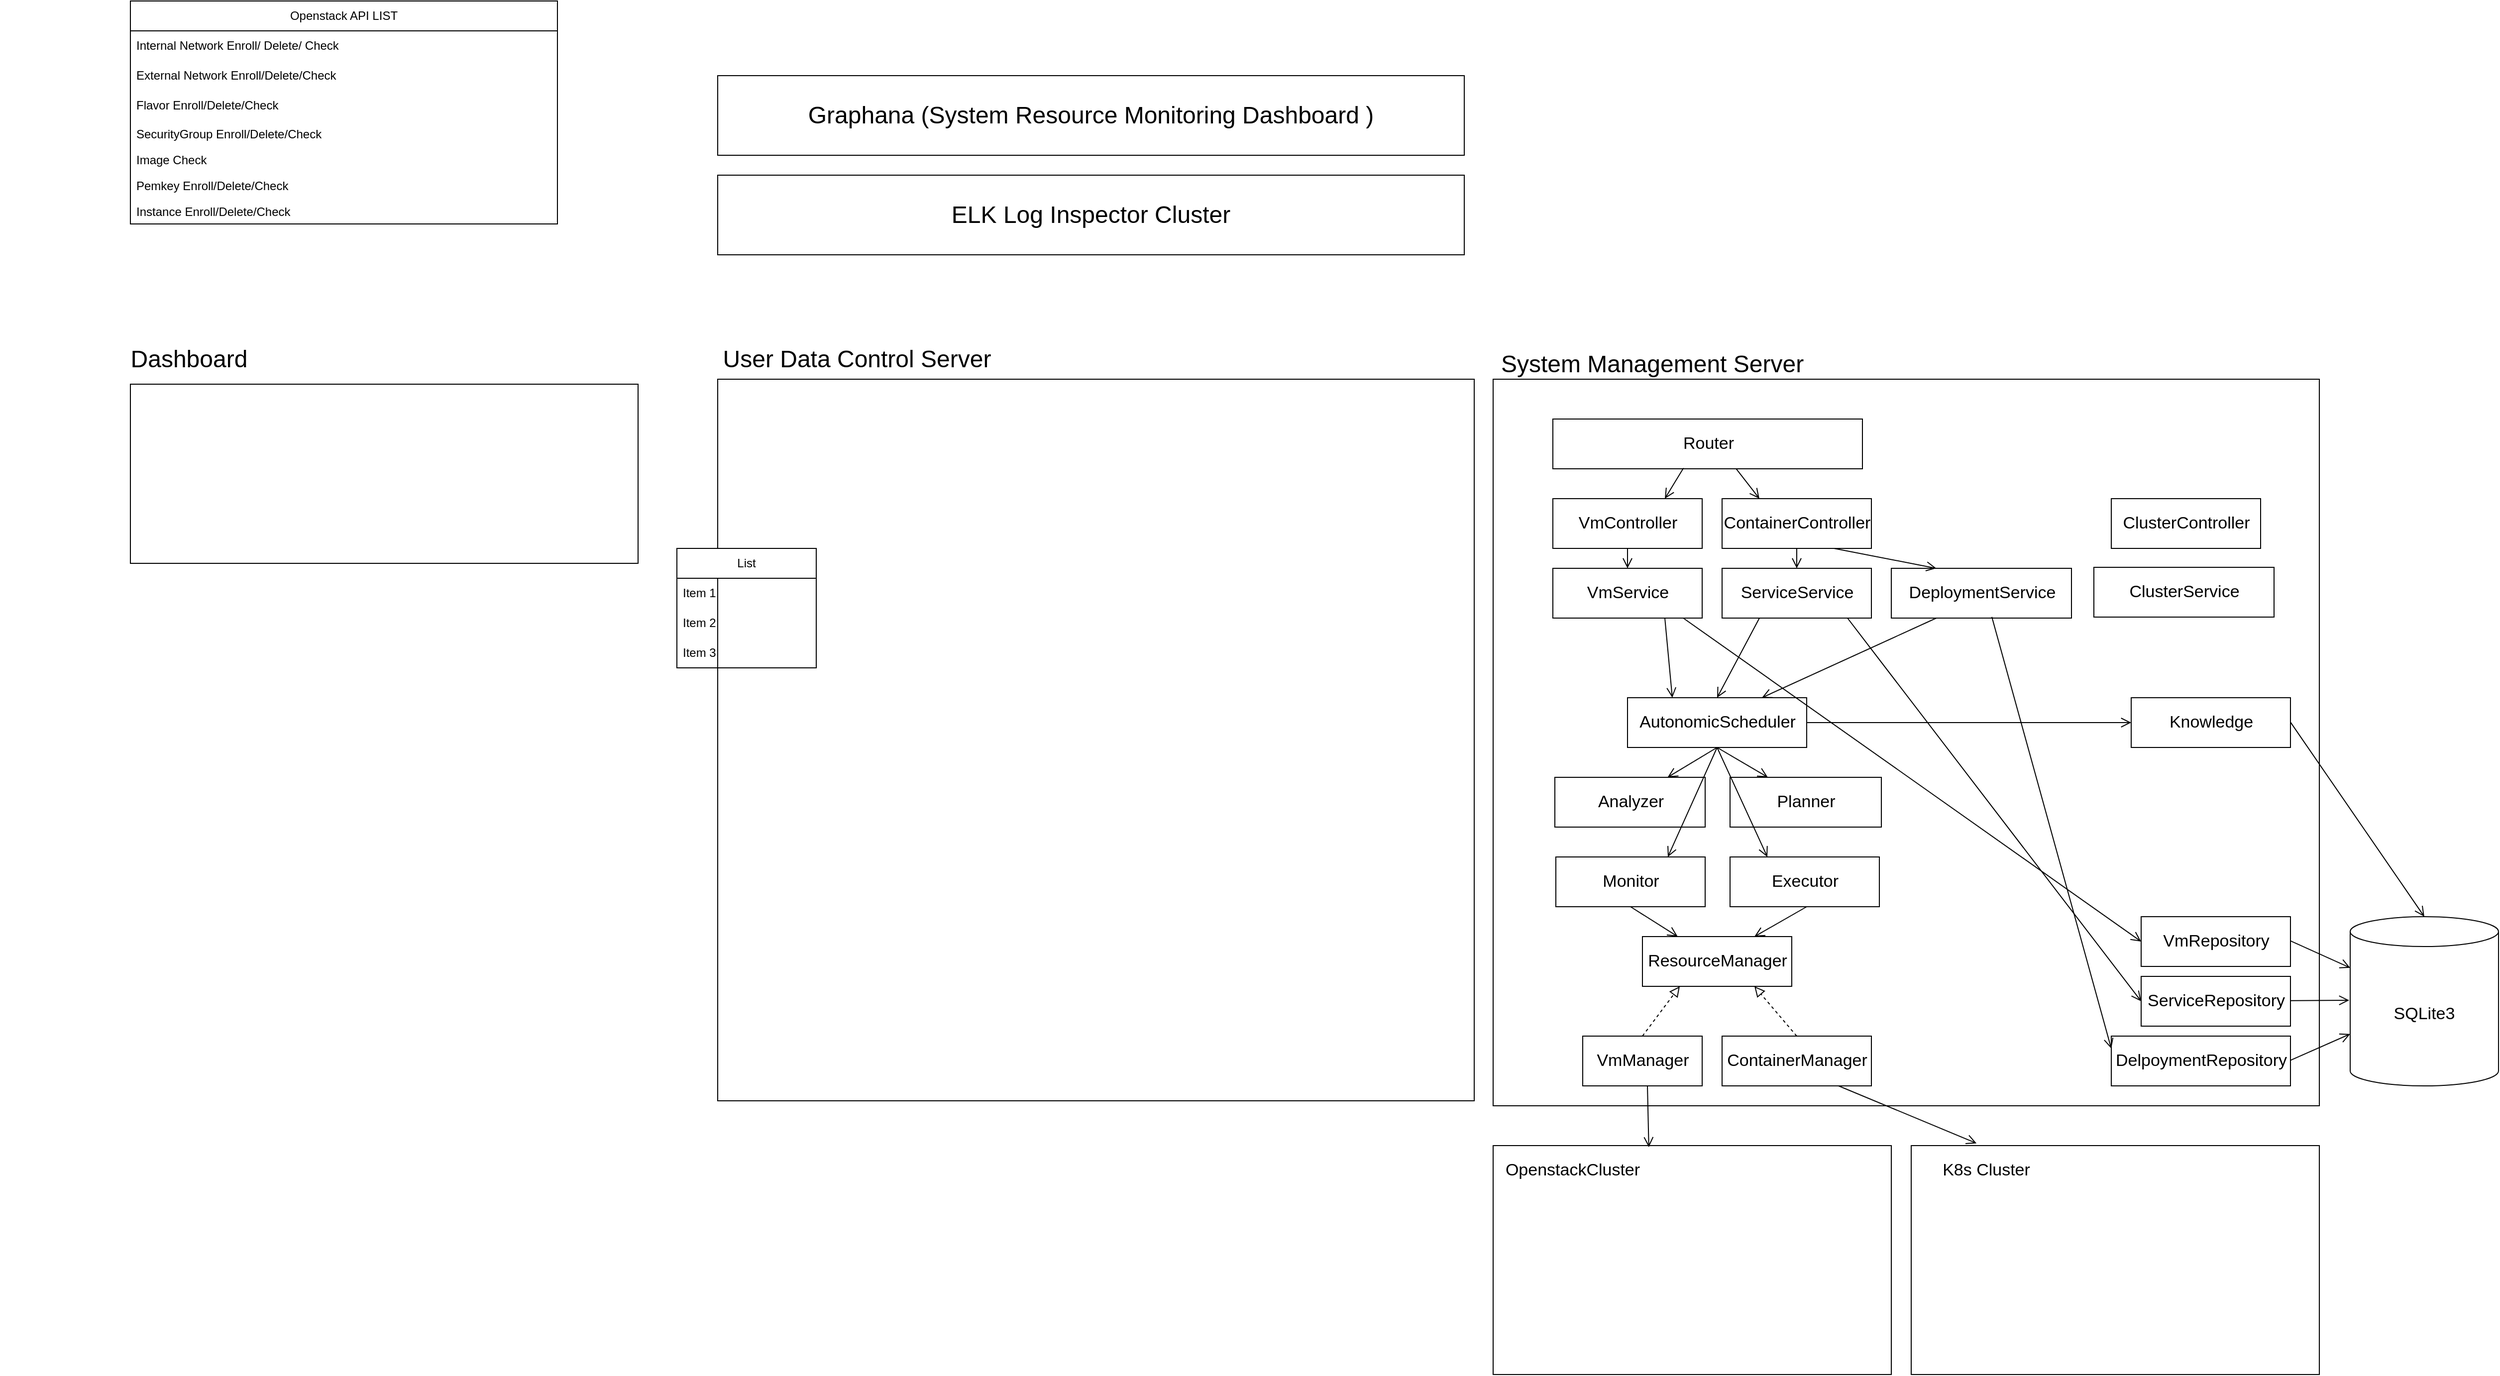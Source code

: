 <mxfile version="20.8.16" type="device" pages="4"><diagram name="페이지-1" id="VS8EvOlENgT7nscVItyU"><mxGraphModel dx="3088" dy="2076" grid="1" gridSize="10" guides="1" tooltips="1" connect="1" arrows="1" fold="1" page="1" pageScale="1" pageWidth="827" pageHeight="1169" math="0" shadow="0"><root><mxCell id="0"/><mxCell id="1" parent="0"/><mxCell id="EbQ_saO3x_G6I4gqRcLP-1" value="" style="rounded=0;whiteSpace=wrap;html=1;" parent="1" vertex="1"><mxGeometry x="320" y="150" width="830" height="730" as="geometry"/></mxCell><mxCell id="EbQ_saO3x_G6I4gqRcLP-2" value="System Management Server" style="text;html=1;strokeColor=none;fillColor=none;align=center;verticalAlign=middle;whiteSpace=wrap;rounded=0;fontSize=24;" parent="1" vertex="1"><mxGeometry x="290" y="120" width="380" height="30" as="geometry"/></mxCell><mxCell id="EbQ_saO3x_G6I4gqRcLP-3" value="" style="rounded=0;whiteSpace=wrap;html=1;fontSize=24;" parent="1" vertex="1"><mxGeometry x="-459" y="150" width="760" height="725" as="geometry"/></mxCell><mxCell id="EbQ_saO3x_G6I4gqRcLP-4" value="User Data Control Server" style="text;html=1;strokeColor=none;fillColor=none;align=center;verticalAlign=middle;whiteSpace=wrap;rounded=0;fontSize=24;" parent="1" vertex="1"><mxGeometry x="-509" y="115" width="380" height="30" as="geometry"/></mxCell><mxCell id="EbQ_saO3x_G6I4gqRcLP-7" value="VmController" style="html=1;fontSize=17;" parent="1" vertex="1"><mxGeometry x="380" y="270" width="150" height="50" as="geometry"/></mxCell><mxCell id="EbQ_saO3x_G6I4gqRcLP-8" value="ContainerController" style="html=1;fontSize=17;" parent="1" vertex="1"><mxGeometry x="550" y="270" width="150" height="50" as="geometry"/></mxCell><mxCell id="EbQ_saO3x_G6I4gqRcLP-9" value="Router" style="html=1;fontSize=17;" parent="1" vertex="1"><mxGeometry x="380" y="190" width="311" height="50" as="geometry"/></mxCell><mxCell id="EbQ_saO3x_G6I4gqRcLP-10" value="VmService" style="html=1;fontSize=17;" parent="1" vertex="1"><mxGeometry x="380" y="340" width="150" height="50" as="geometry"/></mxCell><mxCell id="EbQ_saO3x_G6I4gqRcLP-12" value="VmRepository" style="html=1;fontSize=17;" parent="1" vertex="1"><mxGeometry x="971" y="690" width="150" height="50" as="geometry"/></mxCell><mxCell id="EbQ_saO3x_G6I4gqRcLP-14" value="ResourceManager" style="html=1;fontSize=17;" parent="1" vertex="1"><mxGeometry x="470" y="710" width="150" height="50" as="geometry"/></mxCell><mxCell id="EbQ_saO3x_G6I4gqRcLP-15" value="" style="rounded=0;whiteSpace=wrap;html=1;fontSize=17;" parent="1" vertex="1"><mxGeometry x="320" y="920" width="400" height="230" as="geometry"/></mxCell><mxCell id="EbQ_saO3x_G6I4gqRcLP-16" value="" style="rounded=0;whiteSpace=wrap;html=1;fontSize=17;" parent="1" vertex="1"><mxGeometry x="740" y="920" width="410" height="230" as="geometry"/></mxCell><mxCell id="EbQ_saO3x_G6I4gqRcLP-17" value="OpenstackCluster" style="text;html=1;strokeColor=none;fillColor=none;align=center;verticalAlign=middle;whiteSpace=wrap;rounded=0;fontSize=17;" parent="1" vertex="1"><mxGeometry x="370" y="930" width="60" height="30" as="geometry"/></mxCell><mxCell id="EbQ_saO3x_G6I4gqRcLP-18" value="K8s Cluster" style="text;html=1;strokeColor=none;fillColor=none;align=center;verticalAlign=middle;whiteSpace=wrap;rounded=0;fontSize=17;" parent="1" vertex="1"><mxGeometry x="751" y="930" width="129" height="30" as="geometry"/></mxCell><mxCell id="EbQ_saO3x_G6I4gqRcLP-19" value="VmManager" style="html=1;fontSize=17;" parent="1" vertex="1"><mxGeometry x="410" y="810" width="120" height="50" as="geometry"/></mxCell><mxCell id="EbQ_saO3x_G6I4gqRcLP-20" value="ContainerManager" style="html=1;fontSize=17;" parent="1" vertex="1"><mxGeometry x="550" y="810" width="150" height="50" as="geometry"/></mxCell><mxCell id="EbQ_saO3x_G6I4gqRcLP-21" value="ServiceRepository" style="html=1;fontSize=17;" parent="1" vertex="1"><mxGeometry x="971" y="750" width="150" height="50" as="geometry"/></mxCell><mxCell id="EbQ_saO3x_G6I4gqRcLP-22" value="DelpoymentRepository" style="html=1;fontSize=17;" parent="1" vertex="1"><mxGeometry x="941" y="810" width="180" height="50" as="geometry"/></mxCell><mxCell id="EbQ_saO3x_G6I4gqRcLP-23" value="ServiceService" style="html=1;fontSize=17;" parent="1" vertex="1"><mxGeometry x="550" y="340" width="150" height="50" as="geometry"/></mxCell><mxCell id="EbQ_saO3x_G6I4gqRcLP-24" value="DeploymentService" style="html=1;fontSize=17;" parent="1" vertex="1"><mxGeometry x="720" y="340" width="181" height="50" as="geometry"/></mxCell><mxCell id="EbQ_saO3x_G6I4gqRcLP-25" value="" style="endArrow=block;startArrow=none;endFill=0;startFill=0;endSize=8;html=1;verticalAlign=bottom;dashed=1;labelBackgroundColor=none;rounded=0;fontSize=17;exitX=0.5;exitY=0;exitDx=0;exitDy=0;entryX=0.25;entryY=1;entryDx=0;entryDy=0;" parent="1" source="EbQ_saO3x_G6I4gqRcLP-19" target="EbQ_saO3x_G6I4gqRcLP-14" edge="1"><mxGeometry width="160" relative="1" as="geometry"><mxPoint x="310" y="590" as="sourcePoint"/><mxPoint x="470" y="590" as="targetPoint"/></mxGeometry></mxCell><mxCell id="EbQ_saO3x_G6I4gqRcLP-26" value="" style="endArrow=block;startArrow=none;endFill=0;startFill=0;endSize=8;html=1;verticalAlign=bottom;dashed=1;labelBackgroundColor=none;rounded=0;fontSize=17;exitX=0.5;exitY=0;exitDx=0;exitDy=0;entryX=0.75;entryY=1;entryDx=0;entryDy=0;" parent="1" source="EbQ_saO3x_G6I4gqRcLP-20" target="EbQ_saO3x_G6I4gqRcLP-14" edge="1"><mxGeometry width="160" relative="1" as="geometry"><mxPoint x="310" y="590" as="sourcePoint"/><mxPoint x="470" y="590" as="targetPoint"/></mxGeometry></mxCell><mxCell id="EbQ_saO3x_G6I4gqRcLP-27" value="AutonomicScheduler" style="html=1;fontSize=17;" parent="1" vertex="1"><mxGeometry x="455" y="470" width="180" height="50" as="geometry"/></mxCell><mxCell id="EbQ_saO3x_G6I4gqRcLP-28" value="Monitor" style="html=1;fontSize=17;" parent="1" vertex="1"><mxGeometry x="383" y="630" width="150" height="50" as="geometry"/></mxCell><mxCell id="EbQ_saO3x_G6I4gqRcLP-29" value="Analyzer" style="html=1;fontSize=17;" parent="1" vertex="1"><mxGeometry x="382" y="550" width="151" height="50" as="geometry"/></mxCell><mxCell id="EbQ_saO3x_G6I4gqRcLP-30" value="Planner" style="html=1;fontSize=17;" parent="1" vertex="1"><mxGeometry x="558" y="550" width="152" height="50" as="geometry"/></mxCell><mxCell id="EbQ_saO3x_G6I4gqRcLP-31" value="Executor" style="html=1;fontSize=17;" parent="1" vertex="1"><mxGeometry x="558" y="630" width="150" height="50" as="geometry"/></mxCell><mxCell id="EbQ_saO3x_G6I4gqRcLP-32" value="" style="endArrow=open;startArrow=none;endFill=0;startFill=0;endSize=8;html=1;verticalAlign=bottom;labelBackgroundColor=none;strokeWidth=1;rounded=0;fontSize=17;exitX=0.5;exitY=1;exitDx=0;exitDy=0;" parent="1" source="EbQ_saO3x_G6I4gqRcLP-28" target="EbQ_saO3x_G6I4gqRcLP-14" edge="1"><mxGeometry width="160" relative="1" as="geometry"><mxPoint x="380" y="840" as="sourcePoint"/><mxPoint x="540" y="840" as="targetPoint"/></mxGeometry></mxCell><mxCell id="EbQ_saO3x_G6I4gqRcLP-33" value="" style="endArrow=open;startArrow=none;endFill=0;startFill=0;endSize=8;html=1;verticalAlign=bottom;labelBackgroundColor=none;strokeWidth=1;rounded=0;fontSize=17;entryX=0.25;entryY=0;entryDx=0;entryDy=0;exitX=0.5;exitY=1;exitDx=0;exitDy=0;" parent="1" source="EbQ_saO3x_G6I4gqRcLP-27" target="EbQ_saO3x_G6I4gqRcLP-31" edge="1"><mxGeometry width="160" relative="1" as="geometry"><mxPoint x="380" y="840" as="sourcePoint"/><mxPoint x="540" y="840" as="targetPoint"/></mxGeometry></mxCell><mxCell id="EbQ_saO3x_G6I4gqRcLP-34" value="" style="endArrow=open;startArrow=none;endFill=0;startFill=0;endSize=8;html=1;verticalAlign=bottom;labelBackgroundColor=none;strokeWidth=1;rounded=0;fontSize=17;entryX=0.75;entryY=0;entryDx=0;entryDy=0;" parent="1" target="EbQ_saO3x_G6I4gqRcLP-28" edge="1"><mxGeometry width="160" relative="1" as="geometry"><mxPoint x="545" y="520" as="sourcePoint"/><mxPoint x="705" y="520" as="targetPoint"/></mxGeometry></mxCell><mxCell id="EbQ_saO3x_G6I4gqRcLP-35" value="" style="endArrow=open;startArrow=none;endFill=0;startFill=0;endSize=8;html=1;verticalAlign=bottom;labelBackgroundColor=none;strokeWidth=1;rounded=0;fontSize=17;entryX=0.25;entryY=0;entryDx=0;entryDy=0;exitX=0.5;exitY=1;exitDx=0;exitDy=0;" parent="1" source="EbQ_saO3x_G6I4gqRcLP-27" target="EbQ_saO3x_G6I4gqRcLP-30" edge="1"><mxGeometry width="160" relative="1" as="geometry"><mxPoint x="560" y="520" as="sourcePoint"/><mxPoint x="720" y="520" as="targetPoint"/></mxGeometry></mxCell><mxCell id="EbQ_saO3x_G6I4gqRcLP-36" value="" style="endArrow=open;startArrow=none;endFill=0;startFill=0;endSize=8;html=1;verticalAlign=bottom;labelBackgroundColor=none;strokeWidth=1;rounded=0;fontSize=17;entryX=0.75;entryY=0;entryDx=0;entryDy=0;exitX=0.5;exitY=1;exitDx=0;exitDy=0;" parent="1" source="EbQ_saO3x_G6I4gqRcLP-27" target="EbQ_saO3x_G6I4gqRcLP-29" edge="1"><mxGeometry width="160" relative="1" as="geometry"><mxPoint x="540" y="520" as="sourcePoint"/><mxPoint x="700" y="520" as="targetPoint"/></mxGeometry></mxCell><mxCell id="EbQ_saO3x_G6I4gqRcLP-37" value="" style="endArrow=open;startArrow=none;endFill=0;startFill=0;endSize=8;html=1;verticalAlign=bottom;labelBackgroundColor=none;strokeWidth=1;rounded=0;fontSize=17;entryX=0.75;entryY=0;entryDx=0;entryDy=0;" parent="1" target="EbQ_saO3x_G6I4gqRcLP-14" edge="1"><mxGeometry width="160" relative="1" as="geometry"><mxPoint x="635" y="680" as="sourcePoint"/><mxPoint x="795" y="680" as="targetPoint"/></mxGeometry></mxCell><mxCell id="EbQ_saO3x_G6I4gqRcLP-39" value="" style="endArrow=open;startArrow=none;endFill=0;startFill=0;endSize=8;html=1;verticalAlign=bottom;labelBackgroundColor=none;strokeWidth=1;rounded=0;fontSize=17;entryX=0.25;entryY=0;entryDx=0;entryDy=0;exitX=0.75;exitY=1;exitDx=0;exitDy=0;" parent="1" source="EbQ_saO3x_G6I4gqRcLP-10" target="EbQ_saO3x_G6I4gqRcLP-27" edge="1"><mxGeometry width="160" relative="1" as="geometry"><mxPoint x="451" y="390" as="sourcePoint"/><mxPoint x="611" y="390" as="targetPoint"/></mxGeometry></mxCell><mxCell id="EbQ_saO3x_G6I4gqRcLP-40" value="" style="endArrow=open;startArrow=none;endFill=0;startFill=0;endSize=8;html=1;verticalAlign=bottom;labelBackgroundColor=none;strokeWidth=1;rounded=0;fontSize=17;exitX=0.25;exitY=1;exitDx=0;exitDy=0;entryX=0.5;entryY=0;entryDx=0;entryDy=0;" parent="1" source="EbQ_saO3x_G6I4gqRcLP-23" target="EbQ_saO3x_G6I4gqRcLP-27" edge="1"><mxGeometry width="160" relative="1" as="geometry"><mxPoint x="421" y="680" as="sourcePoint"/><mxPoint x="581" y="680" as="targetPoint"/></mxGeometry></mxCell><mxCell id="EbQ_saO3x_G6I4gqRcLP-41" value="" style="endArrow=open;startArrow=none;endFill=0;startFill=0;endSize=8;html=1;verticalAlign=bottom;labelBackgroundColor=none;strokeWidth=1;rounded=0;fontSize=17;exitX=0.25;exitY=1;exitDx=0;exitDy=0;entryX=0.75;entryY=0;entryDx=0;entryDy=0;" parent="1" source="EbQ_saO3x_G6I4gqRcLP-24" target="EbQ_saO3x_G6I4gqRcLP-27" edge="1"><mxGeometry width="160" relative="1" as="geometry"><mxPoint x="421" y="680" as="sourcePoint"/><mxPoint x="581" y="680" as="targetPoint"/></mxGeometry></mxCell><mxCell id="EbQ_saO3x_G6I4gqRcLP-43" value="" style="endArrow=open;startArrow=none;endFill=0;startFill=0;endSize=8;html=1;verticalAlign=bottom;labelBackgroundColor=none;strokeWidth=1;rounded=0;fontSize=17;entryX=0;entryY=0.25;entryDx=0;entryDy=0;" parent="1" target="EbQ_saO3x_G6I4gqRcLP-22" edge="1"><mxGeometry width="160" relative="1" as="geometry"><mxPoint x="821" y="388.82" as="sourcePoint"/><mxPoint x="981" y="388.82" as="targetPoint"/></mxGeometry></mxCell><mxCell id="EbQ_saO3x_G6I4gqRcLP-44" value="" style="endArrow=open;startArrow=none;endFill=0;startFill=0;endSize=8;html=1;verticalAlign=bottom;labelBackgroundColor=none;strokeWidth=1;rounded=0;fontSize=17;entryX=0;entryY=0.5;entryDx=0;entryDy=0;" parent="1" target="EbQ_saO3x_G6I4gqRcLP-21" edge="1"><mxGeometry width="160" relative="1" as="geometry"><mxPoint x="676" y="390" as="sourcePoint"/><mxPoint x="836" y="390" as="targetPoint"/></mxGeometry></mxCell><mxCell id="EbQ_saO3x_G6I4gqRcLP-45" value="" style="endArrow=open;startArrow=none;endFill=0;startFill=0;endSize=8;html=1;verticalAlign=bottom;labelBackgroundColor=none;strokeWidth=1;rounded=0;fontSize=17;entryX=0;entryY=0.5;entryDx=0;entryDy=0;" parent="1" target="EbQ_saO3x_G6I4gqRcLP-12" edge="1"><mxGeometry width="160" relative="1" as="geometry"><mxPoint x="511" y="390" as="sourcePoint"/><mxPoint x="671" y="390" as="targetPoint"/></mxGeometry></mxCell><mxCell id="EbQ_saO3x_G6I4gqRcLP-47" value="SQLite3" style="shape=cylinder3;whiteSpace=wrap;html=1;boundedLbl=1;backgroundOutline=1;size=15;fontSize=17;" parent="1" vertex="1"><mxGeometry x="1181" y="690" width="149" height="170" as="geometry"/></mxCell><mxCell id="EbQ_saO3x_G6I4gqRcLP-48" value="" style="endArrow=open;startArrow=none;endFill=0;startFill=0;endSize=8;html=1;verticalAlign=bottom;labelBackgroundColor=none;strokeWidth=1;rounded=0;fontSize=17;entryX=0.391;entryY=0.007;entryDx=0;entryDy=0;entryPerimeter=0;" parent="1" target="EbQ_saO3x_G6I4gqRcLP-15" edge="1"><mxGeometry width="160" relative="1" as="geometry"><mxPoint x="475" y="860" as="sourcePoint"/><mxPoint x="635" y="860" as="targetPoint"/></mxGeometry></mxCell><mxCell id="EbQ_saO3x_G6I4gqRcLP-49" value="" style="endArrow=open;startArrow=none;endFill=0;startFill=0;endSize=8;html=1;verticalAlign=bottom;labelBackgroundColor=none;strokeWidth=1;rounded=0;fontSize=17;entryX=0.16;entryY=-0.01;entryDx=0;entryDy=0;entryPerimeter=0;" parent="1" target="EbQ_saO3x_G6I4gqRcLP-16" edge="1"><mxGeometry width="160" relative="1" as="geometry"><mxPoint x="667" y="860" as="sourcePoint"/><mxPoint x="827" y="860" as="targetPoint"/></mxGeometry></mxCell><mxCell id="EbQ_saO3x_G6I4gqRcLP-50" value="" style="endArrow=open;startArrow=none;endFill=0;startFill=0;endSize=8;html=1;verticalAlign=bottom;labelBackgroundColor=none;strokeWidth=1;rounded=0;fontSize=17;" parent="1" target="EbQ_saO3x_G6I4gqRcLP-47" edge="1"><mxGeometry width="160" relative="1" as="geometry"><mxPoint x="1121" y="834.33" as="sourcePoint"/><mxPoint x="1281" y="834.33" as="targetPoint"/></mxGeometry></mxCell><mxCell id="EbQ_saO3x_G6I4gqRcLP-51" value="" style="endArrow=open;startArrow=none;endFill=0;startFill=0;endSize=8;html=1;verticalAlign=bottom;labelBackgroundColor=none;strokeWidth=1;rounded=0;fontSize=17;" parent="1" edge="1"><mxGeometry width="160" relative="1" as="geometry"><mxPoint x="1121" y="774.33" as="sourcePoint"/><mxPoint x="1180" y="774" as="targetPoint"/></mxGeometry></mxCell><mxCell id="EbQ_saO3x_G6I4gqRcLP-52" value="" style="endArrow=open;startArrow=none;endFill=0;startFill=0;endSize=8;html=1;verticalAlign=bottom;labelBackgroundColor=none;strokeWidth=1;rounded=0;fontSize=17;" parent="1" target="EbQ_saO3x_G6I4gqRcLP-47" edge="1"><mxGeometry width="160" relative="1" as="geometry"><mxPoint x="1121" y="714.33" as="sourcePoint"/><mxPoint x="1281" y="714.33" as="targetPoint"/></mxGeometry></mxCell><mxCell id="EbQ_saO3x_G6I4gqRcLP-53" value="" style="rounded=0;whiteSpace=wrap;html=1;fontSize=24;" parent="1" vertex="1"><mxGeometry x="-1049" y="155" width="510" height="180" as="geometry"/></mxCell><mxCell id="EbQ_saO3x_G6I4gqRcLP-54" value="Dashboard" style="text;html=1;strokeColor=none;fillColor=none;align=center;verticalAlign=middle;whiteSpace=wrap;rounded=0;fontSize=24;" parent="1" vertex="1"><mxGeometry x="-1180" y="115" width="380" height="30" as="geometry"/></mxCell><mxCell id="EbQ_saO3x_G6I4gqRcLP-55" value="ELK Log Inspector Cluster" style="rounded=0;whiteSpace=wrap;html=1;fontSize=24;" parent="1" vertex="1"><mxGeometry x="-459" y="-55" width="750" height="80" as="geometry"/></mxCell><mxCell id="EbQ_saO3x_G6I4gqRcLP-56" value="Graphana (System Resource Monitoring Dashboard )" style="rounded=0;whiteSpace=wrap;html=1;fontSize=24;" parent="1" vertex="1"><mxGeometry x="-459" y="-155" width="750" height="80" as="geometry"/></mxCell><mxCell id="EbQ_saO3x_G6I4gqRcLP-57" value="" style="endArrow=open;startArrow=none;endFill=0;startFill=0;endSize=8;html=1;verticalAlign=bottom;labelBackgroundColor=none;strokeWidth=1;rounded=0;fontSize=17;exitX=0.422;exitY=0.984;exitDx=0;exitDy=0;exitPerimeter=0;entryX=0.75;entryY=0;entryDx=0;entryDy=0;" parent="1" source="EbQ_saO3x_G6I4gqRcLP-9" target="EbQ_saO3x_G6I4gqRcLP-7" edge="1"><mxGeometry width="160" relative="1" as="geometry"><mxPoint x="560" y="610" as="sourcePoint"/><mxPoint x="720" y="610" as="targetPoint"/></mxGeometry></mxCell><mxCell id="EbQ_saO3x_G6I4gqRcLP-58" value="" style="endArrow=open;startArrow=none;endFill=0;startFill=0;endSize=8;html=1;verticalAlign=bottom;labelBackgroundColor=none;strokeWidth=1;rounded=0;fontSize=17;exitX=0.593;exitY=1.007;exitDx=0;exitDy=0;exitPerimeter=0;entryX=0.25;entryY=0;entryDx=0;entryDy=0;" parent="1" source="EbQ_saO3x_G6I4gqRcLP-9" target="EbQ_saO3x_G6I4gqRcLP-8" edge="1"><mxGeometry width="160" relative="1" as="geometry"><mxPoint x="560" y="610" as="sourcePoint"/><mxPoint x="720" y="610" as="targetPoint"/></mxGeometry></mxCell><mxCell id="EbQ_saO3x_G6I4gqRcLP-59" value="" style="endArrow=open;startArrow=none;endFill=0;startFill=0;endSize=8;html=1;verticalAlign=bottom;labelBackgroundColor=none;strokeWidth=1;rounded=0;fontSize=17;exitX=0.5;exitY=1;exitDx=0;exitDy=0;entryX=0.5;entryY=0;entryDx=0;entryDy=0;" parent="1" source="EbQ_saO3x_G6I4gqRcLP-8" target="EbQ_saO3x_G6I4gqRcLP-23" edge="1"><mxGeometry width="160" relative="1" as="geometry"><mxPoint x="574.423" y="250.35" as="sourcePoint"/><mxPoint x="597.5" y="280.0" as="targetPoint"/></mxGeometry></mxCell><mxCell id="EbQ_saO3x_G6I4gqRcLP-60" value="" style="endArrow=open;startArrow=none;endFill=0;startFill=0;endSize=8;html=1;verticalAlign=bottom;labelBackgroundColor=none;strokeWidth=1;rounded=0;fontSize=17;exitX=0.5;exitY=1;exitDx=0;exitDy=0;entryX=0.5;entryY=0;entryDx=0;entryDy=0;" parent="1" source="EbQ_saO3x_G6I4gqRcLP-7" target="EbQ_saO3x_G6I4gqRcLP-10" edge="1"><mxGeometry width="160" relative="1" as="geometry"><mxPoint x="545.5" y="250.0" as="sourcePoint"/><mxPoint x="597.5" y="350.0" as="targetPoint"/></mxGeometry></mxCell><mxCell id="EbQ_saO3x_G6I4gqRcLP-61" value="" style="endArrow=open;startArrow=none;endFill=0;startFill=0;endSize=8;html=1;verticalAlign=bottom;labelBackgroundColor=none;strokeWidth=1;rounded=0;fontSize=17;exitX=0.75;exitY=1;exitDx=0;exitDy=0;entryX=0.25;entryY=0;entryDx=0;entryDy=0;" parent="1" source="EbQ_saO3x_G6I4gqRcLP-8" target="EbQ_saO3x_G6I4gqRcLP-24" edge="1"><mxGeometry width="160" relative="1" as="geometry"><mxPoint x="635" y="330.0" as="sourcePoint"/><mxPoint x="635" y="350.0" as="targetPoint"/></mxGeometry></mxCell><mxCell id="EbQ_saO3x_G6I4gqRcLP-62" value="Knowledge" style="html=1;fontSize=17;" parent="1" vertex="1"><mxGeometry x="961" y="470" width="160" height="50" as="geometry"/></mxCell><mxCell id="EbQ_saO3x_G6I4gqRcLP-64" value="" style="endArrow=open;startArrow=none;endFill=0;startFill=0;endSize=8;html=1;verticalAlign=bottom;labelBackgroundColor=none;strokeWidth=1;rounded=0;fontSize=17;exitX=1;exitY=0.5;exitDx=0;exitDy=0;entryX=0;entryY=0.5;entryDx=0;entryDy=0;" parent="1" source="EbQ_saO3x_G6I4gqRcLP-27" target="EbQ_saO3x_G6I4gqRcLP-62" edge="1"><mxGeometry width="160" relative="1" as="geometry"><mxPoint x="560" y="590" as="sourcePoint"/><mxPoint x="720" y="590" as="targetPoint"/></mxGeometry></mxCell><mxCell id="EbQ_saO3x_G6I4gqRcLP-65" value="" style="endArrow=open;startArrow=none;endFill=0;startFill=0;endSize=8;html=1;verticalAlign=bottom;labelBackgroundColor=none;strokeWidth=1;rounded=0;fontSize=17;entryX=0.5;entryY=0;entryDx=0;entryDy=0;entryPerimeter=0;" parent="1" target="EbQ_saO3x_G6I4gqRcLP-47" edge="1"><mxGeometry width="160" relative="1" as="geometry"><mxPoint x="1121" y="494.55" as="sourcePoint"/><mxPoint x="1281" y="494.55" as="targetPoint"/></mxGeometry></mxCell><mxCell id="EbQ_saO3x_G6I4gqRcLP-66" value="ClusterController" style="html=1;fontSize=17;" parent="1" vertex="1"><mxGeometry x="941" y="270" width="150" height="50" as="geometry"/></mxCell><mxCell id="y7nsKEQWg-IU6EGSxaoh-1" value="ClusterService" style="html=1;fontSize=17;" parent="1" vertex="1"><mxGeometry x="923.5" y="339" width="181" height="50" as="geometry"/></mxCell><mxCell id="iQkKqrx8Zm5Njm_4yLe3-1" value="List" style="swimlane;fontStyle=0;childLayout=stackLayout;horizontal=1;startSize=30;horizontalStack=0;resizeParent=1;resizeParentMax=0;resizeLast=0;collapsible=1;marginBottom=0;whiteSpace=wrap;html=1;" parent="1" vertex="1"><mxGeometry x="-500" y="320" width="140" height="120" as="geometry"/></mxCell><mxCell id="iQkKqrx8Zm5Njm_4yLe3-2" value="Item 1" style="text;strokeColor=none;fillColor=none;align=left;verticalAlign=middle;spacingLeft=4;spacingRight=4;overflow=hidden;points=[[0,0.5],[1,0.5]];portConstraint=eastwest;rotatable=0;whiteSpace=wrap;html=1;" parent="iQkKqrx8Zm5Njm_4yLe3-1" vertex="1"><mxGeometry y="30" width="140" height="30" as="geometry"/></mxCell><mxCell id="iQkKqrx8Zm5Njm_4yLe3-3" value="Item 2" style="text;strokeColor=none;fillColor=none;align=left;verticalAlign=middle;spacingLeft=4;spacingRight=4;overflow=hidden;points=[[0,0.5],[1,0.5]];portConstraint=eastwest;rotatable=0;whiteSpace=wrap;html=1;" parent="iQkKqrx8Zm5Njm_4yLe3-1" vertex="1"><mxGeometry y="60" width="140" height="30" as="geometry"/></mxCell><mxCell id="iQkKqrx8Zm5Njm_4yLe3-4" value="Item 3" style="text;strokeColor=none;fillColor=none;align=left;verticalAlign=middle;spacingLeft=4;spacingRight=4;overflow=hidden;points=[[0,0.5],[1,0.5]];portConstraint=eastwest;rotatable=0;whiteSpace=wrap;html=1;" parent="iQkKqrx8Zm5Njm_4yLe3-1" vertex="1"><mxGeometry y="90" width="140" height="30" as="geometry"/></mxCell><mxCell id="iQkKqrx8Zm5Njm_4yLe3-5" value="Openstack API LIST" style="swimlane;fontStyle=0;childLayout=stackLayout;horizontal=1;startSize=30;horizontalStack=0;resizeParent=1;resizeParentMax=0;resizeLast=0;collapsible=1;marginBottom=0;whiteSpace=wrap;html=1;" parent="1" vertex="1"><mxGeometry x="-1049" y="-230" width="429" height="224" as="geometry"/></mxCell><mxCell id="iQkKqrx8Zm5Njm_4yLe3-6" value="Internal Network Enroll/ Delete/ Check" style="text;strokeColor=none;fillColor=none;align=left;verticalAlign=middle;spacingLeft=4;spacingRight=4;overflow=hidden;points=[[0,0.5],[1,0.5]];portConstraint=eastwest;rotatable=0;whiteSpace=wrap;html=1;" parent="iQkKqrx8Zm5Njm_4yLe3-5" vertex="1"><mxGeometry y="30" width="429" height="30" as="geometry"/></mxCell><mxCell id="iQkKqrx8Zm5Njm_4yLe3-7" value="External Network Enroll/Delete/Check" style="text;strokeColor=none;fillColor=none;align=left;verticalAlign=middle;spacingLeft=4;spacingRight=4;overflow=hidden;points=[[0,0.5],[1,0.5]];portConstraint=eastwest;rotatable=0;whiteSpace=wrap;html=1;" parent="iQkKqrx8Zm5Njm_4yLe3-5" vertex="1"><mxGeometry y="60" width="429" height="30" as="geometry"/></mxCell><mxCell id="iQkKqrx8Zm5Njm_4yLe3-8" value="Flavor Enroll/Delete/Check" style="text;strokeColor=none;fillColor=none;align=left;verticalAlign=middle;spacingLeft=4;spacingRight=4;overflow=hidden;points=[[0,0.5],[1,0.5]];portConstraint=eastwest;rotatable=0;whiteSpace=wrap;html=1;" parent="iQkKqrx8Zm5Njm_4yLe3-5" vertex="1"><mxGeometry y="90" width="429" height="30" as="geometry"/></mxCell><mxCell id="iQkKqrx8Zm5Njm_4yLe3-11" value="SecurityGroup Enroll/Delete/Check" style="text;strokeColor=none;fillColor=none;align=left;verticalAlign=top;spacingLeft=4;spacingRight=4;overflow=hidden;rotatable=0;points=[[0,0.5],[1,0.5]];portConstraint=eastwest;" parent="iQkKqrx8Zm5Njm_4yLe3-5" vertex="1"><mxGeometry y="120" width="429" height="26" as="geometry"/></mxCell><mxCell id="iQkKqrx8Zm5Njm_4yLe3-10" value="Image Check" style="text;strokeColor=none;fillColor=none;align=left;verticalAlign=top;spacingLeft=4;spacingRight=4;overflow=hidden;rotatable=0;points=[[0,0.5],[1,0.5]];portConstraint=eastwest;" parent="iQkKqrx8Zm5Njm_4yLe3-5" vertex="1"><mxGeometry y="146" width="429" height="26" as="geometry"/></mxCell><mxCell id="iQkKqrx8Zm5Njm_4yLe3-13" value="Pemkey Enroll/Delete/Check" style="text;strokeColor=none;fillColor=none;align=left;verticalAlign=top;spacingLeft=4;spacingRight=4;overflow=hidden;rotatable=0;points=[[0,0.5],[1,0.5]];portConstraint=eastwest;" parent="iQkKqrx8Zm5Njm_4yLe3-5" vertex="1"><mxGeometry y="172" width="429" height="26" as="geometry"/></mxCell><mxCell id="iQkKqrx8Zm5Njm_4yLe3-12" value="Instance Enroll/Delete/Check" style="text;strokeColor=none;fillColor=none;align=left;verticalAlign=top;spacingLeft=4;spacingRight=4;overflow=hidden;rotatable=0;points=[[0,0.5],[1,0.5]];portConstraint=eastwest;" parent="iQkKqrx8Zm5Njm_4yLe3-5" vertex="1"><mxGeometry y="198" width="429" height="26" as="geometry"/></mxCell></root></mxGraphModel></diagram><diagram id="ly7rlkUNZZpWxspj7UDS" name="Logical View"><mxGraphModel dx="869" dy="550" grid="1" gridSize="10" guides="1" tooltips="1" connect="1" arrows="1" fold="1" page="1" pageScale="1" pageWidth="827" pageHeight="1169" math="0" shadow="0"><root><mxCell id="0"/><mxCell id="1" parent="0"/><mxCell id="7-RWpv08pFI0YzZ4Ozfe-1" value="Researcher" style="rounded=1;whiteSpace=wrap;html=1;fillColor=#d5e8d4;strokeColor=#82b366;" parent="1" vertex="1"><mxGeometry x="100" y="70" width="90" height="50" as="geometry"/></mxCell><mxCell id="7-RWpv08pFI0YzZ4Ozfe-2" value="Student" style="rounded=1;whiteSpace=wrap;html=1;fillColor=#d5e8d4;strokeColor=#82b366;" parent="1" vertex="1"><mxGeometry x="210" y="70" width="90" height="50" as="geometry"/></mxCell><mxCell id="7-RWpv08pFI0YzZ4Ozfe-3" value="Professor, Admin" style="rounded=1;whiteSpace=wrap;html=1;fillColor=#d5e8d4;strokeColor=#82b366;" parent="1" vertex="1"><mxGeometry x="320" y="70" width="90" height="50" as="geometry"/></mxCell><mxCell id="7-RWpv08pFI0YzZ4Ozfe-4" value="Client ( WEB )" style="rounded=1;whiteSpace=wrap;html=1;" parent="1" vertex="1"><mxGeometry x="100" y="150" width="140" height="60" as="geometry"/></mxCell><mxCell id="7-RWpv08pFI0YzZ4Ozfe-5" value="Client ( Linux )" style="rounded=1;whiteSpace=wrap;html=1;" parent="1" vertex="1"><mxGeometry x="270" y="150" width="130" height="60" as="geometry"/></mxCell><mxCell id="7-RWpv08pFI0YzZ4Ozfe-6" value="Dashboard" style="rounded=1;whiteSpace=wrap;html=1;" parent="1" vertex="1"><mxGeometry x="530" y="70" width="100" height="60" as="geometry"/></mxCell><mxCell id="7-RWpv08pFI0YzZ4Ozfe-7" value="Client Request Transaction Manager&lt;br&gt;(API Service)" style="rounded=1;whiteSpace=wrap;html=1;fillColor=#ffe6cc;strokeColor=#d79b00;" parent="1" vertex="1"><mxGeometry x="100" y="250" width="300" height="40" as="geometry"/></mxCell><mxCell id="oL-ie0UqRQooRDzepfcO-22" style="edgeStyle=orthogonalEdgeStyle;rounded=0;orthogonalLoop=1;jettySize=auto;html=1;startArrow=classic;startFill=1;exitX=0.48;exitY=1.088;exitDx=0;exitDy=0;exitPerimeter=0;entryX=1;entryY=0.5;entryDx=0;entryDy=0;" parent="1" source="7-RWpv08pFI0YzZ4Ozfe-8" target="oL-ie0UqRQooRDzepfcO-21" edge="1"><mxGeometry relative="1" as="geometry"><mxPoint x="268" y="510" as="targetPoint"/></mxGeometry></mxCell><mxCell id="7-RWpv08pFI0YzZ4Ozfe-8" value="API Management Layer" style="rounded=1;whiteSpace=wrap;html=1;fillColor=#ffe6cc;strokeColor=#d79b00;" parent="1" vertex="1"><mxGeometry x="100" y="400" width="350" height="40" as="geometry"/></mxCell><mxCell id="7-RWpv08pFI0YzZ4Ozfe-9" value="Local Area Network" style="shape=flexArrow;endArrow=classic;startArrow=classic;html=1;rounded=0;" parent="1" edge="1"><mxGeometry width="100" height="100" relative="1" as="geometry"><mxPoint x="175" y="400" as="sourcePoint"/><mxPoint x="175" y="290" as="targetPoint"/></mxGeometry></mxCell><mxCell id="7-RWpv08pFI0YzZ4Ozfe-10" value="User/System Forwarding Data" style="rounded=1;whiteSpace=wrap;html=1;fillColor=#dae8fc;strokeColor=#6c8ebf;arcSize=50;" parent="1" vertex="1"><mxGeometry x="260" y="330" width="120" height="30" as="geometry"/></mxCell><mxCell id="7-RWpv08pFI0YzZ4Ozfe-11" value="" style="shape=flexArrow;endArrow=classic;startArrow=classic;html=1;rounded=0;width=15;endSize=2.29;endWidth=12;startSize=2.29;startWidth=12;" parent="1" edge="1"><mxGeometry width="100" height="100" relative="1" as="geometry"><mxPoint x="320.364" y="330" as="sourcePoint"/><mxPoint x="320" y="290" as="targetPoint"/></mxGeometry></mxCell><mxCell id="7-RWpv08pFI0YzZ4Ozfe-13" value="" style="shape=flexArrow;endArrow=classic;startArrow=classic;html=1;rounded=0;width=15;endSize=2.29;endWidth=12;startSize=2.29;startWidth=12;" parent="1" edge="1"><mxGeometry width="100" height="100" relative="1" as="geometry"><mxPoint x="320.364" y="400" as="sourcePoint"/><mxPoint x="320" y="360" as="targetPoint"/></mxGeometry></mxCell><mxCell id="7-RWpv08pFI0YzZ4Ozfe-14" value="System&amp;amp;Request Log Present Layer" style="rounded=1;whiteSpace=wrap;html=1;fillColor=#ffe6cc;strokeColor=#d79b00;" parent="1" vertex="1"><mxGeometry x="460" y="230" width="250" height="40" as="geometry"/></mxCell><mxCell id="7-RWpv08pFI0YzZ4Ozfe-15" value="Log Collector" style="rounded=1;whiteSpace=wrap;html=1;" parent="1" vertex="1"><mxGeometry x="460" y="385" width="120" height="55" as="geometry"/></mxCell><mxCell id="7-RWpv08pFI0YzZ4Ozfe-16" value="Data Statics Analyzer" style="rounded=1;whiteSpace=wrap;html=1;" parent="1" vertex="1"><mxGeometry x="480" y="310" width="210" height="40" as="geometry"/></mxCell><mxCell id="7-RWpv08pFI0YzZ4Ozfe-17" value="System Log Collector" style="rounded=1;whiteSpace=wrap;html=1;" parent="1" vertex="1"><mxGeometry x="600" y="385" width="120" height="55" as="geometry"/></mxCell><mxCell id="7-RWpv08pFI0YzZ4Ozfe-19" value="" style="shape=flexArrow;endArrow=classic;html=1;rounded=0;entryX=0;entryY=0;entryDx=0;entryDy=0;exitX=1;exitY=1;exitDx=0;exitDy=0;" parent="1" source="7-RWpv08pFI0YzZ4Ozfe-7" target="7-RWpv08pFI0YzZ4Ozfe-15" edge="1"><mxGeometry width="50" height="50" relative="1" as="geometry"><mxPoint x="310" y="420" as="sourcePoint"/><mxPoint x="360" y="370" as="targetPoint"/></mxGeometry></mxCell><mxCell id="7-RWpv08pFI0YzZ4Ozfe-20" value="" style="shape=flexArrow;endArrow=classic;html=1;rounded=0;entryX=0.25;entryY=1;entryDx=0;entryDy=0;endWidth=7;endSize=3.38;" parent="1" edge="1"><mxGeometry width="50" height="50" relative="1" as="geometry"><mxPoint x="520" y="382" as="sourcePoint"/><mxPoint x="519.5" y="352" as="targetPoint"/></mxGeometry></mxCell><mxCell id="7-RWpv08pFI0YzZ4Ozfe-21" value="" style="shape=flexArrow;endArrow=classic;html=1;rounded=0;entryX=0.25;entryY=1;entryDx=0;entryDy=0;endWidth=7;endSize=3.38;" parent="1" edge="1"><mxGeometry width="50" height="50" relative="1" as="geometry"><mxPoint x="661" y="383" as="sourcePoint"/><mxPoint x="660.5" y="353" as="targetPoint"/></mxGeometry></mxCell><mxCell id="7-RWpv08pFI0YzZ4Ozfe-23" value="" style="shape=flexArrow;endArrow=classic;html=1;rounded=0;entryX=0.25;entryY=1;entryDx=0;entryDy=0;endWidth=7;endSize=3.38;" parent="1" edge="1"><mxGeometry width="50" height="50" relative="1" as="geometry"><mxPoint x="580" y="300" as="sourcePoint"/><mxPoint x="580.5" y="275" as="targetPoint"/></mxGeometry></mxCell><mxCell id="oL-ie0UqRQooRDzepfcO-5" style="edgeStyle=orthogonalEdgeStyle;rounded=0;orthogonalLoop=1;jettySize=auto;html=1;entryX=0.914;entryY=1;entryDx=0;entryDy=0;entryPerimeter=0;startArrow=classic;startFill=1;" parent="1" source="A9lQ3TqGEKbWRyzwSU4w-1" target="7-RWpv08pFI0YzZ4Ozfe-8" edge="1"><mxGeometry relative="1" as="geometry"><Array as="points"><mxPoint x="493" y="460"/><mxPoint x="420" y="460"/></Array></mxGeometry></mxCell><mxCell id="oL-ie0UqRQooRDzepfcO-17" style="edgeStyle=orthogonalEdgeStyle;rounded=0;orthogonalLoop=1;jettySize=auto;html=1;entryX=0.5;entryY=0;entryDx=0;entryDy=0;startArrow=classic;startFill=1;" parent="1" source="A9lQ3TqGEKbWRyzwSU4w-1" target="oL-ie0UqRQooRDzepfcO-12" edge="1"><mxGeometry relative="1" as="geometry"><Array as="points"><mxPoint x="267" y="500"/></Array></mxGeometry></mxCell><mxCell id="A9lQ3TqGEKbWRyzwSU4w-1" value="Resource Task Schedulor" style="rounded=1;whiteSpace=wrap;html=1;" parent="1" vertex="1"><mxGeometry x="440" y="470" width="106" height="60" as="geometry"/></mxCell><mxCell id="A9lQ3TqGEKbWRyzwSU4w-19" style="edgeStyle=orthogonalEdgeStyle;rounded=0;orthogonalLoop=1;jettySize=auto;html=1;entryX=0.5;entryY=1;entryDx=0;entryDy=0;startArrow=classic;startFill=1;" parent="1" source="A9lQ3TqGEKbWRyzwSU4w-2" target="A9lQ3TqGEKbWRyzwSU4w-8" edge="1"><mxGeometry relative="1" as="geometry"/></mxCell><mxCell id="A9lQ3TqGEKbWRyzwSU4w-2" value="Openstack Resource&lt;br&gt;Interface" style="rounded=1;whiteSpace=wrap;html=1;" parent="1" vertex="1"><mxGeometry x="360" y="740" width="120" height="60" as="geometry"/></mxCell><mxCell id="A9lQ3TqGEKbWRyzwSU4w-20" style="edgeStyle=orthogonalEdgeStyle;rounded=0;orthogonalLoop=1;jettySize=auto;html=1;entryX=0.5;entryY=1;entryDx=0;entryDy=0;startArrow=classic;startFill=1;" parent="1" source="A9lQ3TqGEKbWRyzwSU4w-3" target="A9lQ3TqGEKbWRyzwSU4w-8" edge="1"><mxGeometry relative="1" as="geometry"/></mxCell><mxCell id="A9lQ3TqGEKbWRyzwSU4w-3" value="Kubernetes Resource&lt;br&gt;Interface" style="rounded=1;whiteSpace=wrap;html=1;" parent="1" vertex="1"><mxGeometry x="500" y="740" width="120" height="60" as="geometry"/></mxCell><mxCell id="A9lQ3TqGEKbWRyzwSU4w-21" style="edgeStyle=orthogonalEdgeStyle;rounded=0;orthogonalLoop=1;jettySize=auto;html=1;entryX=0.5;entryY=1;entryDx=0;entryDy=0;startArrow=classic;startFill=1;" parent="1" source="A9lQ3TqGEKbWRyzwSU4w-4" target="A9lQ3TqGEKbWRyzwSU4w-8" edge="1"><mxGeometry relative="1" as="geometry"/></mxCell><mxCell id="A9lQ3TqGEKbWRyzwSU4w-4" value="Baremetal Resource Interface" style="rounded=1;whiteSpace=wrap;html=1;" parent="1" vertex="1"><mxGeometry x="640" y="740" width="120" height="60" as="geometry"/></mxCell><mxCell id="A9lQ3TqGEKbWRyzwSU4w-15" style="edgeStyle=orthogonalEdgeStyle;rounded=0;orthogonalLoop=1;jettySize=auto;html=1;entryX=0.5;entryY=1;entryDx=0;entryDy=0;startArrow=classic;startFill=1;" parent="1" source="A9lQ3TqGEKbWRyzwSU4w-5" target="A9lQ3TqGEKbWRyzwSU4w-2" edge="1"><mxGeometry relative="1" as="geometry"/></mxCell><mxCell id="A9lQ3TqGEKbWRyzwSU4w-5" value="Openstack" style="rounded=0;whiteSpace=wrap;html=1;" parent="1" vertex="1"><mxGeometry x="360" y="839" width="120" height="60" as="geometry"/></mxCell><mxCell id="A9lQ3TqGEKbWRyzwSU4w-16" style="edgeStyle=orthogonalEdgeStyle;rounded=0;orthogonalLoop=1;jettySize=auto;html=1;entryX=0.5;entryY=1;entryDx=0;entryDy=0;startArrow=classic;startFill=1;" parent="1" source="A9lQ3TqGEKbWRyzwSU4w-6" target="A9lQ3TqGEKbWRyzwSU4w-3" edge="1"><mxGeometry relative="1" as="geometry"/></mxCell><mxCell id="A9lQ3TqGEKbWRyzwSU4w-6" value="Kubernetes" style="rounded=0;whiteSpace=wrap;html=1;" parent="1" vertex="1"><mxGeometry x="500" y="839" width="120" height="60" as="geometry"/></mxCell><mxCell id="A9lQ3TqGEKbWRyzwSU4w-17" style="edgeStyle=orthogonalEdgeStyle;rounded=0;orthogonalLoop=1;jettySize=auto;html=1;entryX=0.5;entryY=1;entryDx=0;entryDy=0;startArrow=classic;startFill=1;" parent="1" source="A9lQ3TqGEKbWRyzwSU4w-7" target="A9lQ3TqGEKbWRyzwSU4w-4" edge="1"><mxGeometry relative="1" as="geometry"/></mxCell><mxCell id="A9lQ3TqGEKbWRyzwSU4w-7" value="Ironic" style="rounded=0;whiteSpace=wrap;html=1;" parent="1" vertex="1"><mxGeometry x="640" y="839" width="120" height="60" as="geometry"/></mxCell><mxCell id="A9lQ3TqGEKbWRyzwSU4w-8" value="Infra Abstraction Layer" style="rounded=1;whiteSpace=wrap;html=1;fillColor=#ffe6cc;strokeColor=#d79b00;" parent="1" vertex="1"><mxGeometry x="370" y="640" width="380" height="40" as="geometry"/></mxCell><mxCell id="oL-ie0UqRQooRDzepfcO-9" style="edgeStyle=orthogonalEdgeStyle;rounded=0;orthogonalLoop=1;jettySize=auto;html=1;startArrow=classic;startFill=1;entryX=0.924;entryY=0.013;entryDx=0;entryDy=0;entryPerimeter=0;" parent="1" source="A9lQ3TqGEKbWRyzwSU4w-10" target="A9lQ3TqGEKbWRyzwSU4w-22" edge="1"><mxGeometry relative="1" as="geometry"><mxPoint x="290" y="630" as="targetPoint"/><Array as="points"><mxPoint x="330" y="585"/></Array></mxGeometry></mxCell><mxCell id="oL-ie0UqRQooRDzepfcO-10" style="edgeStyle=orthogonalEdgeStyle;rounded=0;orthogonalLoop=1;jettySize=auto;html=1;entryX=0.5;entryY=1;entryDx=0;entryDy=0;startArrow=classic;startFill=1;" parent="1" source="A9lQ3TqGEKbWRyzwSU4w-10" target="A9lQ3TqGEKbWRyzwSU4w-1" edge="1"><mxGeometry relative="1" as="geometry"/></mxCell><mxCell id="oL-ie0UqRQooRDzepfcO-11" style="edgeStyle=orthogonalEdgeStyle;rounded=0;orthogonalLoop=1;jettySize=auto;html=1;entryX=0.324;entryY=0.025;entryDx=0;entryDy=0;entryPerimeter=0;startArrow=classic;startFill=1;" parent="1" source="A9lQ3TqGEKbWRyzwSU4w-10" target="A9lQ3TqGEKbWRyzwSU4w-8" edge="1"><mxGeometry relative="1" as="geometry"/></mxCell><mxCell id="A9lQ3TqGEKbWRyzwSU4w-10" value="Resource Processing&lt;br&gt;Judgement Module" style="rounded=1;whiteSpace=wrap;html=1;" parent="1" vertex="1"><mxGeometry x="440" y="555" width="106" height="60" as="geometry"/></mxCell><mxCell id="A9lQ3TqGEKbWRyzwSU4w-23" style="edgeStyle=orthogonalEdgeStyle;rounded=0;orthogonalLoop=1;jettySize=auto;html=1;entryX=0.5;entryY=1;entryDx=0;entryDy=0;startArrow=classic;startFill=1;" parent="1" source="A9lQ3TqGEKbWRyzwSU4w-18" target="A9lQ3TqGEKbWRyzwSU4w-22" edge="1"><mxGeometry relative="1" as="geometry"/></mxCell><mxCell id="A9lQ3TqGEKbWRyzwSU4w-18" value="RDBMS" style="shape=cylinder3;whiteSpace=wrap;html=1;boundedLbl=1;backgroundOutline=1;size=15;" parent="1" vertex="1"><mxGeometry x="120" y="720" width="210" height="190" as="geometry"/></mxCell><mxCell id="A9lQ3TqGEKbWRyzwSU4w-22" value="Repository Management Layer&amp;nbsp;" style="rounded=1;whiteSpace=wrap;html=1;fillColor=#ffe6cc;strokeColor=#d79b00;" parent="1" vertex="1"><mxGeometry x="100" y="640" width="250" height="40" as="geometry"/></mxCell><mxCell id="A9lQ3TqGEKbWRyzwSU4w-24" value="" style="shape=flexArrow;endArrow=classic;startArrow=classic;html=1;rounded=0;width=16;endSize=2.29;endWidth=12;startSize=2.29;startWidth=12;entryX=0.75;entryY=1;entryDx=0;entryDy=0;" parent="1" edge="1"><mxGeometry width="100" height="100" relative="1" as="geometry"><mxPoint x="699.5" y="641" as="sourcePoint"/><mxPoint x="699.5" y="440" as="targetPoint"/></mxGeometry></mxCell><mxCell id="A9lQ3TqGEKbWRyzwSU4w-26" value="" style="shape=flexArrow;endArrow=classic;startArrow=classic;html=1;rounded=0;width=16;endSize=2.29;endWidth=12;startSize=2.29;startWidth=12;entryX=0.75;entryY=1;entryDx=0;entryDy=0;" parent="1" edge="1"><mxGeometry width="100" height="100" relative="1" as="geometry"><mxPoint x="390" y="641" as="sourcePoint"/><mxPoint x="390" y="440" as="targetPoint"/></mxGeometry></mxCell><mxCell id="oL-ie0UqRQooRDzepfcO-2" value="" style="shape=flexArrow;endArrow=classic;startArrow=classic;html=1;rounded=0;width=16;endSize=2.29;endWidth=12;startSize=2.29;startWidth=12;entryX=0.75;entryY=1;entryDx=0;entryDy=0;" parent="1" edge="1"><mxGeometry width="100" height="100" relative="1" as="geometry"><mxPoint x="580" y="230" as="sourcePoint"/><mxPoint x="579" y="129" as="targetPoint"/></mxGeometry></mxCell><mxCell id="oL-ie0UqRQooRDzepfcO-6" style="edgeStyle=orthogonalEdgeStyle;rounded=0;orthogonalLoop=1;jettySize=auto;html=1;startArrow=classic;startFill=1;entryX=0.5;entryY=1;entryDx=0;entryDy=0;" parent="1" source="oL-ie0UqRQooRDzepfcO-3" target="oL-ie0UqRQooRDzepfcO-4" edge="1"><mxGeometry relative="1" as="geometry"/></mxCell><mxCell id="oL-ie0UqRQooRDzepfcO-7" style="edgeStyle=orthogonalEdgeStyle;rounded=0;orthogonalLoop=1;jettySize=auto;html=1;entryX=0.668;entryY=0;entryDx=0;entryDy=0;entryPerimeter=0;startArrow=classic;startFill=1;" parent="1" source="oL-ie0UqRQooRDzepfcO-3" target="A9lQ3TqGEKbWRyzwSU4w-8" edge="1"><mxGeometry relative="1" as="geometry"/></mxCell><mxCell id="oL-ie0UqRQooRDzepfcO-3" value="Resource Planner" style="rounded=1;whiteSpace=wrap;html=1;" parent="1" vertex="1"><mxGeometry x="570" y="555" width="106" height="60" as="geometry"/></mxCell><mxCell id="oL-ie0UqRQooRDzepfcO-8" style="edgeStyle=orthogonalEdgeStyle;rounded=0;orthogonalLoop=1;jettySize=auto;html=1;entryX=1;entryY=0.5;entryDx=0;entryDy=0;startArrow=classic;startFill=1;" parent="1" source="oL-ie0UqRQooRDzepfcO-4" target="A9lQ3TqGEKbWRyzwSU4w-1" edge="1"><mxGeometry relative="1" as="geometry"/></mxCell><mxCell id="oL-ie0UqRQooRDzepfcO-4" value="Resource Configurator" style="rounded=1;whiteSpace=wrap;html=1;" parent="1" vertex="1"><mxGeometry x="570" y="470" width="106" height="60" as="geometry"/></mxCell><mxCell id="oL-ie0UqRQooRDzepfcO-13" style="edgeStyle=orthogonalEdgeStyle;rounded=0;orthogonalLoop=1;jettySize=auto;html=1;startArrow=classic;startFill=1;" parent="1" source="oL-ie0UqRQooRDzepfcO-12" edge="1"><mxGeometry relative="1" as="geometry"><mxPoint x="267" y="640" as="targetPoint"/><Array as="points"><mxPoint x="267" y="640"/></Array></mxGeometry></mxCell><mxCell id="oL-ie0UqRQooRDzepfcO-12" value="Resource Data&lt;br&gt;Writer" style="rounded=1;whiteSpace=wrap;html=1;" parent="1" vertex="1"><mxGeometry x="214" y="555" width="106" height="60" as="geometry"/></mxCell><mxCell id="oL-ie0UqRQooRDzepfcO-14" value="Resource Viewer" style="rounded=1;whiteSpace=wrap;html=1;" parent="1" vertex="1"><mxGeometry x="348" y="510" width="86" height="60" as="geometry"/></mxCell><mxCell id="oL-ie0UqRQooRDzepfcO-23" style="edgeStyle=orthogonalEdgeStyle;rounded=0;orthogonalLoop=1;jettySize=auto;html=1;startArrow=classic;startFill=1;" parent="1" source="oL-ie0UqRQooRDzepfcO-21" edge="1"><mxGeometry relative="1" as="geometry"><mxPoint x="153" y="640" as="targetPoint"/><Array as="points"><mxPoint x="153" y="640"/></Array></mxGeometry></mxCell><mxCell id="oL-ie0UqRQooRDzepfcO-21" value="User Data Manager" style="rounded=1;whiteSpace=wrap;html=1;" parent="1" vertex="1"><mxGeometry x="100" y="460" width="106" height="60" as="geometry"/></mxCell><mxCell id="VhkphbSLL0plnP5cDqU3-1" value="Business&lt;br&gt;Application Layer" style="shape=umlFrame;whiteSpace=wrap;html=1;dashed=1;width=60;height=165;fillColor=#ffe6cc;strokeColor=#d79b00;" parent="1" vertex="1"><mxGeometry x="30" y="455" width="710" height="165" as="geometry"/></mxCell><mxCell id="zwEI8rxtGOIAJ_t5jdmv-1" value="" style="endArrow=none;dashed=1;html=1;dashPattern=1 3;strokeWidth=2;rounded=0;" edge="1" parent="1"><mxGeometry width="50" height="50" relative="1" as="geometry"><mxPoint x="30" y="310" as="sourcePoint"/><mxPoint x="460" y="310" as="targetPoint"/></mxGeometry></mxCell><mxCell id="zwEI8rxtGOIAJ_t5jdmv-2" value="" style="endArrow=none;dashed=1;html=1;dashPattern=1 3;strokeWidth=2;rounded=0;" edge="1" parent="1"><mxGeometry width="50" height="50" relative="1" as="geometry"><mxPoint x="30" y="700" as="sourcePoint"/><mxPoint x="350" y="700" as="targetPoint"/></mxGeometry></mxCell><mxCell id="zwEI8rxtGOIAJ_t5jdmv-3" value="" style="endArrow=none;dashed=1;html=1;dashPattern=1 3;strokeWidth=2;rounded=0;" edge="1" parent="1"><mxGeometry width="50" height="50" relative="1" as="geometry"><mxPoint x="460" y="450" as="sourcePoint"/><mxPoint x="460" y="310" as="targetPoint"/></mxGeometry></mxCell><mxCell id="zwEI8rxtGOIAJ_t5jdmv-4" value="" style="endArrow=none;dashed=1;html=1;dashPattern=1 3;strokeWidth=2;rounded=0;" edge="1" parent="1"><mxGeometry width="50" height="50" relative="1" as="geometry"><mxPoint x="460" y="450" as="sourcePoint"/><mxPoint x="800" y="450" as="targetPoint"/></mxGeometry></mxCell><mxCell id="5rOLOAak12EjL93DmkSJ-1" value="" style="endArrow=none;dashed=1;html=1;dashPattern=1 3;strokeWidth=2;rounded=0;" edge="1" parent="1"><mxGeometry width="50" height="50" relative="1" as="geometry"><mxPoint x="348" y="830" as="sourcePoint"/><mxPoint x="348" y="699" as="targetPoint"/></mxGeometry></mxCell><mxCell id="5rOLOAak12EjL93DmkSJ-2" value="" style="endArrow=none;dashed=1;html=1;dashPattern=1 3;strokeWidth=2;rounded=0;" edge="1" parent="1"><mxGeometry width="50" height="50" relative="1" as="geometry"><mxPoint x="345" y="814.7" as="sourcePoint"/><mxPoint x="800" y="815" as="targetPoint"/></mxGeometry></mxCell></root></mxGraphModel></diagram><diagram id="PGRPUcSd73BluEGBmhAz" name="Physical View"><mxGraphModel dx="2074" dy="789" grid="1" gridSize="10" guides="1" tooltips="1" connect="1" arrows="1" fold="1" page="1" pageScale="1" pageWidth="827" pageHeight="1169" math="0" shadow="0"><root><mxCell id="0"/><mxCell id="1" parent="0"/><mxCell id="Lv0rzPlww_zYLJGuPC6K-1" value="" style="rounded=0;whiteSpace=wrap;html=1;" parent="1" vertex="1"><mxGeometry x="280" y="60" width="240" height="210" as="geometry"/></mxCell><mxCell id="Lv0rzPlww_zYLJGuPC6K-2" value="" style="rounded=0;whiteSpace=wrap;html=1;" parent="1" vertex="1"><mxGeometry x="260" y="80" width="240" height="210" as="geometry"/></mxCell><mxCell id="Lv0rzPlww_zYLJGuPC6K-3" value="" style="rounded=0;whiteSpace=wrap;html=1;" parent="1" vertex="1"><mxGeometry x="270" y="320" width="240" height="210" as="geometry"/></mxCell><mxCell id="Lv0rzPlww_zYLJGuPC6K-4" value="" style="rounded=0;whiteSpace=wrap;html=1;" parent="1" vertex="1"><mxGeometry x="250" y="340" width="240" height="210" as="geometry"/></mxCell><mxCell id="Lv0rzPlww_zYLJGuPC6K-5" value="Openstack&lt;br&gt;Master Node" style="rounded=0;whiteSpace=wrap;html=1;labelPosition=center;verticalLabelPosition=top;align=center;verticalAlign=bottom;" parent="1" vertex="1"><mxGeometry x="90" y="650" width="200" height="170" as="geometry"/></mxCell><mxCell id="Lv0rzPlww_zYLJGuPC6K-6" value="K8s Master Node" style="rounded=0;whiteSpace=wrap;html=1;labelPosition=center;verticalLabelPosition=top;align=center;verticalAlign=bottom;" parent="1" vertex="1"><mxGeometry x="320" y="650" width="200" height="170" as="geometry"/></mxCell><mxCell id="Lv0rzPlww_zYLJGuPC6K-7" value="Ironic Master Node" style="rounded=0;whiteSpace=wrap;html=1;labelPosition=center;verticalLabelPosition=top;align=center;verticalAlign=bottom;" parent="1" vertex="1"><mxGeometry x="560" y="650" width="200" height="170" as="geometry"/></mxCell><mxCell id="Lv0rzPlww_zYLJGuPC6K-8" value="" style="rounded=0;whiteSpace=wrap;html=1;" parent="1" vertex="1"><mxGeometry x="90" y="840" width="60" height="60" as="geometry"/></mxCell><mxCell id="Lv0rzPlww_zYLJGuPC6K-9" value="" style="rounded=0;whiteSpace=wrap;html=1;" parent="1" vertex="1"><mxGeometry x="160" y="840" width="60" height="60" as="geometry"/></mxCell><mxCell id="Lv0rzPlww_zYLJGuPC6K-10" value="" style="rounded=0;whiteSpace=wrap;html=1;" parent="1" vertex="1"><mxGeometry x="230" y="840" width="60" height="60" as="geometry"/></mxCell><mxCell id="Lv0rzPlww_zYLJGuPC6K-11" value="" style="rounded=0;whiteSpace=wrap;html=1;" parent="1" vertex="1"><mxGeometry x="90" y="910" width="60" height="60" as="geometry"/></mxCell><mxCell id="Lv0rzPlww_zYLJGuPC6K-12" value="" style="rounded=0;whiteSpace=wrap;html=1;" parent="1" vertex="1"><mxGeometry x="160" y="910" width="60" height="60" as="geometry"/></mxCell><mxCell id="Lv0rzPlww_zYLJGuPC6K-13" value="" style="rounded=0;whiteSpace=wrap;html=1;" parent="1" vertex="1"><mxGeometry x="230" y="910" width="60" height="60" as="geometry"/></mxCell><mxCell id="Lv0rzPlww_zYLJGuPC6K-17" value="" style="rounded=0;whiteSpace=wrap;html=1;" parent="1" vertex="1"><mxGeometry x="320" y="840" width="60" height="60" as="geometry"/></mxCell><mxCell id="Lv0rzPlww_zYLJGuPC6K-18" value="" style="rounded=0;whiteSpace=wrap;html=1;" parent="1" vertex="1"><mxGeometry x="390" y="840" width="60" height="60" as="geometry"/></mxCell><mxCell id="Lv0rzPlww_zYLJGuPC6K-19" value="" style="rounded=0;whiteSpace=wrap;html=1;" parent="1" vertex="1"><mxGeometry x="460" y="840" width="60" height="60" as="geometry"/></mxCell><mxCell id="Lv0rzPlww_zYLJGuPC6K-20" value="" style="rounded=0;whiteSpace=wrap;html=1;" parent="1" vertex="1"><mxGeometry x="320" y="910" width="60" height="60" as="geometry"/></mxCell><mxCell id="Lv0rzPlww_zYLJGuPC6K-21" value="" style="rounded=0;whiteSpace=wrap;html=1;" parent="1" vertex="1"><mxGeometry x="390" y="910" width="60" height="60" as="geometry"/></mxCell><mxCell id="Lv0rzPlww_zYLJGuPC6K-22" value="" style="rounded=0;whiteSpace=wrap;html=1;" parent="1" vertex="1"><mxGeometry x="460" y="910" width="60" height="60" as="geometry"/></mxCell><mxCell id="Lv0rzPlww_zYLJGuPC6K-23" value="" style="rounded=0;whiteSpace=wrap;html=1;" parent="1" vertex="1"><mxGeometry x="560" y="840" width="60" height="60" as="geometry"/></mxCell><mxCell id="Lv0rzPlww_zYLJGuPC6K-24" value="" style="rounded=0;whiteSpace=wrap;html=1;" parent="1" vertex="1"><mxGeometry x="630" y="840" width="60" height="60" as="geometry"/></mxCell><mxCell id="Lv0rzPlww_zYLJGuPC6K-25" value="" style="rounded=0;whiteSpace=wrap;html=1;" parent="1" vertex="1"><mxGeometry x="700" y="840" width="60" height="60" as="geometry"/></mxCell><mxCell id="Lv0rzPlww_zYLJGuPC6K-26" value="" style="rounded=0;whiteSpace=wrap;html=1;" parent="1" vertex="1"><mxGeometry x="560" y="910" width="60" height="60" as="geometry"/></mxCell><mxCell id="Lv0rzPlww_zYLJGuPC6K-27" value="" style="rounded=0;whiteSpace=wrap;html=1;" parent="1" vertex="1"><mxGeometry x="630" y="910" width="60" height="60" as="geometry"/></mxCell><mxCell id="Lv0rzPlww_zYLJGuPC6K-28" value="" style="rounded=0;whiteSpace=wrap;html=1;" parent="1" vertex="1"><mxGeometry x="700" y="910" width="60" height="60" as="geometry"/></mxCell><mxCell id="Lv0rzPlww_zYLJGuPC6K-29" value="User Request Control Server" style="text;html=1;strokeColor=none;fillColor=none;align=center;verticalAlign=middle;whiteSpace=wrap;rounded=0;" parent="1" vertex="1"><mxGeometry x="310" y="80" width="140" height="30" as="geometry"/></mxCell><mxCell id="GyHa0TXnlUsHTzHXR5Pa-1" value="System Operation Managemenrt Server" style="text;html=1;strokeColor=none;fillColor=none;align=center;verticalAlign=middle;whiteSpace=wrap;rounded=0;" parent="1" vertex="1"><mxGeometry x="260" y="340" width="220" height="30" as="geometry"/></mxCell><mxCell id="GyHa0TXnlUsHTzHXR5Pa-2" value="" style="rounded=0;whiteSpace=wrap;html=1;" parent="1" vertex="1"><mxGeometry x="20" y="100" width="150" height="140" as="geometry"/></mxCell><mxCell id="ElT2f1-kw7wMQIwwSx1u-3" style="edgeStyle=orthogonalEdgeStyle;rounded=0;orthogonalLoop=1;jettySize=auto;html=1;entryX=0;entryY=0.5;entryDx=0;entryDy=0;startArrow=classic;startFill=1;" parent="1" source="GyHa0TXnlUsHTzHXR5Pa-3" target="qEAH1ZzbvihMT2-scCeq-2" edge="1"><mxGeometry relative="1" as="geometry"/></mxCell><mxCell id="GyHa0TXnlUsHTzHXR5Pa-3" value="" style="rounded=0;whiteSpace=wrap;html=1;" parent="1" vertex="1"><mxGeometry x="10" y="110" width="150" height="140" as="geometry"/></mxCell><mxCell id="GyHa0TXnlUsHTzHXR5Pa-4" value="Web&lt;br&gt;Server" style="text;html=1;strokeColor=none;fillColor=none;align=center;verticalAlign=middle;whiteSpace=wrap;rounded=0;" parent="1" vertex="1"><mxGeometry x="55" y="170" width="55" height="20" as="geometry"/></mxCell><mxCell id="ElT2f1-kw7wMQIwwSx1u-1" style="edgeStyle=orthogonalEdgeStyle;rounded=0;orthogonalLoop=1;jettySize=auto;html=1;entryX=0;entryY=0.5;entryDx=0;entryDy=0;strokeColor=none;startArrow=classic;startFill=1;" parent="1" source="GyHa0TXnlUsHTzHXR5Pa-5" target="GyHa0TXnlUsHTzHXR5Pa-3" edge="1"><mxGeometry relative="1" as="geometry"/></mxCell><mxCell id="IkoDE6hgtFNSjVjxHUmy-1" style="edgeStyle=orthogonalEdgeStyle;rounded=0;orthogonalLoop=1;jettySize=auto;html=1;startArrow=classic;startFill=1;endArrow=classic;endFill=1;" edge="1" parent="1" source="GyHa0TXnlUsHTzHXR5Pa-5" target="GyHa0TXnlUsHTzHXR5Pa-3"><mxGeometry relative="1" as="geometry"/></mxCell><mxCell id="GyHa0TXnlUsHTzHXR5Pa-5" value="Web&lt;br&gt;Browser" style="rounded=0;whiteSpace=wrap;html=1;" parent="1" vertex="1"><mxGeometry x="-150" y="110" width="80" height="140" as="geometry"/></mxCell><mxCell id="EBz5cmrUAaHz7kOv7nlb-2" style="edgeStyle=orthogonalEdgeStyle;rounded=0;orthogonalLoop=1;jettySize=auto;html=1;entryX=0.5;entryY=0;entryDx=0;entryDy=0;" parent="1" target="GyHa0TXnlUsHTzHXR5Pa-3" edge="1"><mxGeometry relative="1" as="geometry"><mxPoint x="85" y="20" as="sourcePoint"/></mxGeometry></mxCell><mxCell id="EBz5cmrUAaHz7kOv7nlb-3" value="CloudPlatform&amp;nbsp;&lt;br&gt;WebPage" style="shape=document;whiteSpace=wrap;html=1;boundedLbl=1;" parent="1" vertex="1"><mxGeometry x="22.5" width="120" height="80" as="geometry"/></mxCell><mxCell id="ElT2f1-kw7wMQIwwSx1u-13" style="edgeStyle=orthogonalEdgeStyle;rounded=0;orthogonalLoop=1;jettySize=auto;html=1;entryX=1;entryY=0.5;entryDx=0;entryDy=0;startArrow=classic;startFill=1;" parent="1" source="EBz5cmrUAaHz7kOv7nlb-4" target="qEAH1ZzbvihMT2-scCeq-12" edge="1"><mxGeometry relative="1" as="geometry"/></mxCell><mxCell id="EBz5cmrUAaHz7kOv7nlb-4" value="System&lt;br&gt;&amp;amp;Account&lt;br&gt;Database" style="shape=cylinder3;whiteSpace=wrap;html=1;boundedLbl=1;backgroundOutline=1;size=15;" parent="1" vertex="1"><mxGeometry x="580" y="392.5" width="110" height="120" as="geometry"/></mxCell><mxCell id="ElT2f1-kw7wMQIwwSx1u-14" style="edgeStyle=orthogonalEdgeStyle;rounded=0;orthogonalLoop=1;jettySize=auto;html=1;entryX=1;entryY=0.5;entryDx=0;entryDy=0;startArrow=classic;startFill=1;" parent="1" source="EBz5cmrUAaHz7kOv7nlb-5" target="qEAH1ZzbvihMT2-scCeq-2" edge="1"><mxGeometry relative="1" as="geometry"/></mxCell><mxCell id="EBz5cmrUAaHz7kOv7nlb-5" value="User Token&lt;br&gt;Database" style="shape=cylinder3;whiteSpace=wrap;html=1;boundedLbl=1;backgroundOutline=1;size=15;" parent="1" vertex="1"><mxGeometry x="580" y="120" width="110" height="120" as="geometry"/></mxCell><mxCell id="qEAH1ZzbvihMT2-scCeq-2" value="User Request&lt;br&gt;Transaction Manager" style="shape=parallelogram;perimeter=parallelogramPerimeter;whiteSpace=wrap;html=1;fixedSize=1;" parent="1" vertex="1"><mxGeometry x="283" y="127.5" width="190" height="105" as="geometry"/></mxCell><mxCell id="qEAH1ZzbvihMT2-scCeq-3" value="Computing&lt;br&gt;Resources" style="ellipse;whiteSpace=wrap;html=1;aspect=fixed;" parent="1" vertex="1"><mxGeometry x="85" y="980" width="80" height="80" as="geometry"/></mxCell><mxCell id="qEAH1ZzbvihMT2-scCeq-8" value="Metal&lt;br&gt;Resources" style="ellipse;whiteSpace=wrap;html=1;aspect=fixed;" parent="1" vertex="1"><mxGeometry x="615" y="980" width="80" height="80" as="geometry"/></mxCell><mxCell id="qEAH1ZzbvihMT2-scCeq-9" value="Deployment&lt;br&gt;Resources" style="ellipse;whiteSpace=wrap;html=1;aspect=fixed;" parent="1" vertex="1"><mxGeometry x="435" y="980" width="80" height="80" as="geometry"/></mxCell><mxCell id="qEAH1ZzbvihMT2-scCeq-10" value="Container&lt;br&gt;Resources" style="ellipse;whiteSpace=wrap;html=1;aspect=fixed;" parent="1" vertex="1"><mxGeometry x="315" y="980" width="80" height="80" as="geometry"/></mxCell><mxCell id="qEAH1ZzbvihMT2-scCeq-11" value="Networking&lt;br&gt;Resources" style="ellipse;whiteSpace=wrap;html=1;aspect=fixed;" parent="1" vertex="1"><mxGeometry x="205" y="980" width="80" height="80" as="geometry"/></mxCell><mxCell id="ElT2f1-kw7wMQIwwSx1u-6" style="edgeStyle=orthogonalEdgeStyle;rounded=0;orthogonalLoop=1;jettySize=auto;html=1;entryX=0.5;entryY=1;entryDx=0;entryDy=0;startArrow=classic;startFill=1;" parent="1" source="qEAH1ZzbvihMT2-scCeq-12" target="qEAH1ZzbvihMT2-scCeq-2" edge="1"><mxGeometry relative="1" as="geometry"/></mxCell><mxCell id="qEAH1ZzbvihMT2-scCeq-12" value="Cloud Platform &lt;br&gt;Service Provider" style="shape=parallelogram;perimeter=parallelogramPerimeter;whiteSpace=wrap;html=1;fixedSize=1;" parent="1" vertex="1"><mxGeometry x="283" y="400" width="190" height="105" as="geometry"/></mxCell><mxCell id="ElT2f1-kw7wMQIwwSx1u-10" style="edgeStyle=orthogonalEdgeStyle;rounded=0;orthogonalLoop=1;jettySize=auto;html=1;entryX=0.5;entryY=1;entryDx=0;entryDy=0;startArrow=classic;startFill=1;" parent="1" source="ElT2f1-kw7wMQIwwSx1u-7" target="qEAH1ZzbvihMT2-scCeq-12" edge="1"><mxGeometry relative="1" as="geometry"><Array as="points"><mxPoint x="190" y="590"/><mxPoint x="378" y="590"/></Array></mxGeometry></mxCell><mxCell id="ElT2f1-kw7wMQIwwSx1u-7" value="Openstack&lt;br&gt;API Manager" style="shape=parallelogram;perimeter=parallelogramPerimeter;whiteSpace=wrap;html=1;fixedSize=1;" parent="1" vertex="1"><mxGeometry x="130" y="680" width="120" height="60" as="geometry"/></mxCell><mxCell id="ElT2f1-kw7wMQIwwSx1u-11" style="edgeStyle=orthogonalEdgeStyle;rounded=0;orthogonalLoop=1;jettySize=auto;html=1;entryX=0.5;entryY=1;entryDx=0;entryDy=0;startArrow=classic;startFill=1;" parent="1" source="ElT2f1-kw7wMQIwwSx1u-8" target="qEAH1ZzbvihMT2-scCeq-12" edge="1"><mxGeometry relative="1" as="geometry"><Array as="points"><mxPoint x="414" y="590"/><mxPoint x="378" y="590"/></Array></mxGeometry></mxCell><mxCell id="ElT2f1-kw7wMQIwwSx1u-8" value="K8s&lt;br&gt;API Manager" style="shape=parallelogram;perimeter=parallelogramPerimeter;whiteSpace=wrap;html=1;fixedSize=1;" parent="1" vertex="1"><mxGeometry x="354" y="680" width="120" height="60" as="geometry"/></mxCell><mxCell id="ElT2f1-kw7wMQIwwSx1u-12" style="edgeStyle=orthogonalEdgeStyle;rounded=0;orthogonalLoop=1;jettySize=auto;html=1;entryX=0.5;entryY=1;entryDx=0;entryDy=0;startArrow=classic;startFill=1;" parent="1" source="ElT2f1-kw7wMQIwwSx1u-9" target="qEAH1ZzbvihMT2-scCeq-12" edge="1"><mxGeometry relative="1" as="geometry"><Array as="points"><mxPoint x="660" y="590"/><mxPoint x="378" y="590"/></Array></mxGeometry></mxCell><mxCell id="ElT2f1-kw7wMQIwwSx1u-9" value="Ironic&lt;br&gt;API Manager" style="shape=parallelogram;perimeter=parallelogramPerimeter;whiteSpace=wrap;html=1;fixedSize=1;" parent="1" vertex="1"><mxGeometry x="600" y="680" width="120" height="60" as="geometry"/></mxCell><mxCell id="ElT2f1-kw7wMQIwwSx1u-16" value="" style="edgeStyle=orthogonalEdgeStyle;rounded=0;orthogonalLoop=1;jettySize=auto;html=1;startArrow=classic;startFill=1;endArrow=classic;endFill=1;entryX=0.5;entryY=1;entryDx=0;entryDy=0;" parent="1" source="GyHa0TXnlUsHTzHXR5Pa-5" target="ElT2f1-kw7wMQIwwSx1u-15" edge="1"><mxGeometry relative="1" as="geometry"><mxPoint x="130" y="180" as="targetPoint"/><mxPoint x="-60" y="180" as="sourcePoint"/><Array as="points"><mxPoint x="-110" y="60"/></Array></mxGeometry></mxCell><mxCell id="ElT2f1-kw7wMQIwwSx1u-15" value="DNS" style="rounded=0;whiteSpace=wrap;html=1;" parent="1" vertex="1"><mxGeometry x="-135" y="10" width="50" height="50" as="geometry"/></mxCell><UserObject label="Backup Node" placeholders="1" name="Variable" id="ElT2f1-kw7wMQIwwSx1u-17"><mxCell style="text;html=1;strokeColor=none;fillColor=none;align=center;verticalAlign=middle;whiteSpace=wrap;overflow=hidden;" parent="1" vertex="1"><mxGeometry x="110" y="80" width="80" height="20" as="geometry"/></mxCell></UserObject><UserObject label="Backup Node" placeholders="1" name="Variable" id="ElT2f1-kw7wMQIwwSx1u-18"><mxCell style="text;html=1;strokeColor=none;fillColor=none;align=center;verticalAlign=middle;whiteSpace=wrap;overflow=hidden;" parent="1" vertex="1"><mxGeometry x="440" y="40" width="80" height="20" as="geometry"/></mxCell></UserObject><UserObject label="Backup Node" placeholders="1" name="Variable" id="ElT2f1-kw7wMQIwwSx1u-19"><mxCell style="text;html=1;strokeColor=none;fillColor=none;align=center;verticalAlign=middle;whiteSpace=wrap;overflow=hidden;" parent="1" vertex="1"><mxGeometry x="430" y="300" width="80" height="20" as="geometry"/></mxCell></UserObject></root></mxGraphModel></diagram><diagram id="2cNdZQvAMLyJ6k-5Y95P" name="Development View"><mxGraphModel dx="1434" dy="907" grid="1" gridSize="10" guides="1" tooltips="1" connect="1" arrows="1" fold="1" page="1" pageScale="1" pageWidth="827" pageHeight="1169" math="0" shadow="0"><root><mxCell id="0"/><mxCell id="1" parent="0"/></root></mxGraphModel></diagram></mxfile>